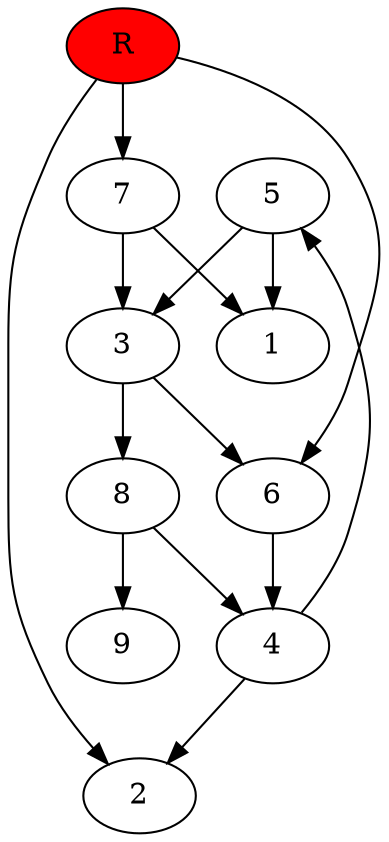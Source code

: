 digraph prb34135 {
	1
	2
	3
	4
	5
	6
	7
	8
	R [fillcolor="#ff0000" style=filled]
	3 -> 6
	3 -> 8
	4 -> 2
	4 -> 5
	5 -> 1
	5 -> 3
	6 -> 4
	7 -> 1
	7 -> 3
	8 -> 4
	8 -> 9
	R -> 2
	R -> 6
	R -> 7
}
